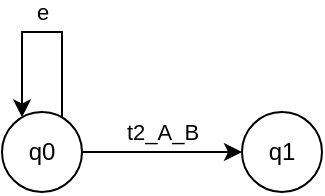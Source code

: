 <mxfile version="22.1.18" type="device">
  <diagram name="Pagina-1" id="acRSWo48Pzw1rqXUfdUc">
    <mxGraphModel dx="1674" dy="856" grid="1" gridSize="10" guides="1" tooltips="1" connect="1" arrows="1" fold="1" page="1" pageScale="1" pageWidth="827" pageHeight="1169" math="0" shadow="0">
      <root>
        <mxCell id="0" />
        <mxCell id="1" parent="0" />
        <mxCell id="yytKiWA_BTO1nHYbXArB-21" style="edgeStyle=orthogonalEdgeStyle;rounded=0;orthogonalLoop=1;jettySize=auto;html=1;" parent="1" source="yytKiWA_BTO1nHYbXArB-2" target="yytKiWA_BTO1nHYbXArB-19" edge="1">
          <mxGeometry relative="1" as="geometry" />
        </mxCell>
        <mxCell id="yytKiWA_BTO1nHYbXArB-22" value="t2_A_B" style="edgeLabel;html=1;align=center;verticalAlign=middle;resizable=0;points=[];" parent="yytKiWA_BTO1nHYbXArB-21" vertex="1" connectable="0">
          <mxGeometry x="0.075" y="-1" relative="1" as="geometry">
            <mxPoint x="-3" y="-11" as="offset" />
          </mxGeometry>
        </mxCell>
        <mxCell id="yytKiWA_BTO1nHYbXArB-2" value="q0" style="ellipse;whiteSpace=wrap;html=1;aspect=fixed;" parent="1" vertex="1">
          <mxGeometry x="160" y="280" width="40" height="40" as="geometry" />
        </mxCell>
        <mxCell id="yytKiWA_BTO1nHYbXArB-19" value="q1" style="ellipse;whiteSpace=wrap;html=1;aspect=fixed;" parent="1" vertex="1">
          <mxGeometry x="280" y="280" width="40" height="40" as="geometry" />
        </mxCell>
        <mxCell id="yytKiWA_BTO1nHYbXArB-24" style="edgeStyle=orthogonalEdgeStyle;rounded=0;orthogonalLoop=1;jettySize=auto;html=1;" parent="1" source="yytKiWA_BTO1nHYbXArB-2" target="yytKiWA_BTO1nHYbXArB-2" edge="1">
          <mxGeometry relative="1" as="geometry">
            <mxPoint x="185" y="300" as="sourcePoint" />
            <mxPoint x="175" y="282.679" as="targetPoint" />
            <Array as="points">
              <mxPoint x="190" y="240" />
              <mxPoint x="170" y="240" />
            </Array>
          </mxGeometry>
        </mxCell>
        <mxCell id="yytKiWA_BTO1nHYbXArB-25" value="e" style="edgeLabel;html=1;align=center;verticalAlign=middle;resizable=0;points=[];" parent="yytKiWA_BTO1nHYbXArB-24" vertex="1" connectable="0">
          <mxGeometry x="-0.114" y="1" relative="1" as="geometry">
            <mxPoint x="-6" y="-11" as="offset" />
          </mxGeometry>
        </mxCell>
      </root>
    </mxGraphModel>
  </diagram>
</mxfile>
